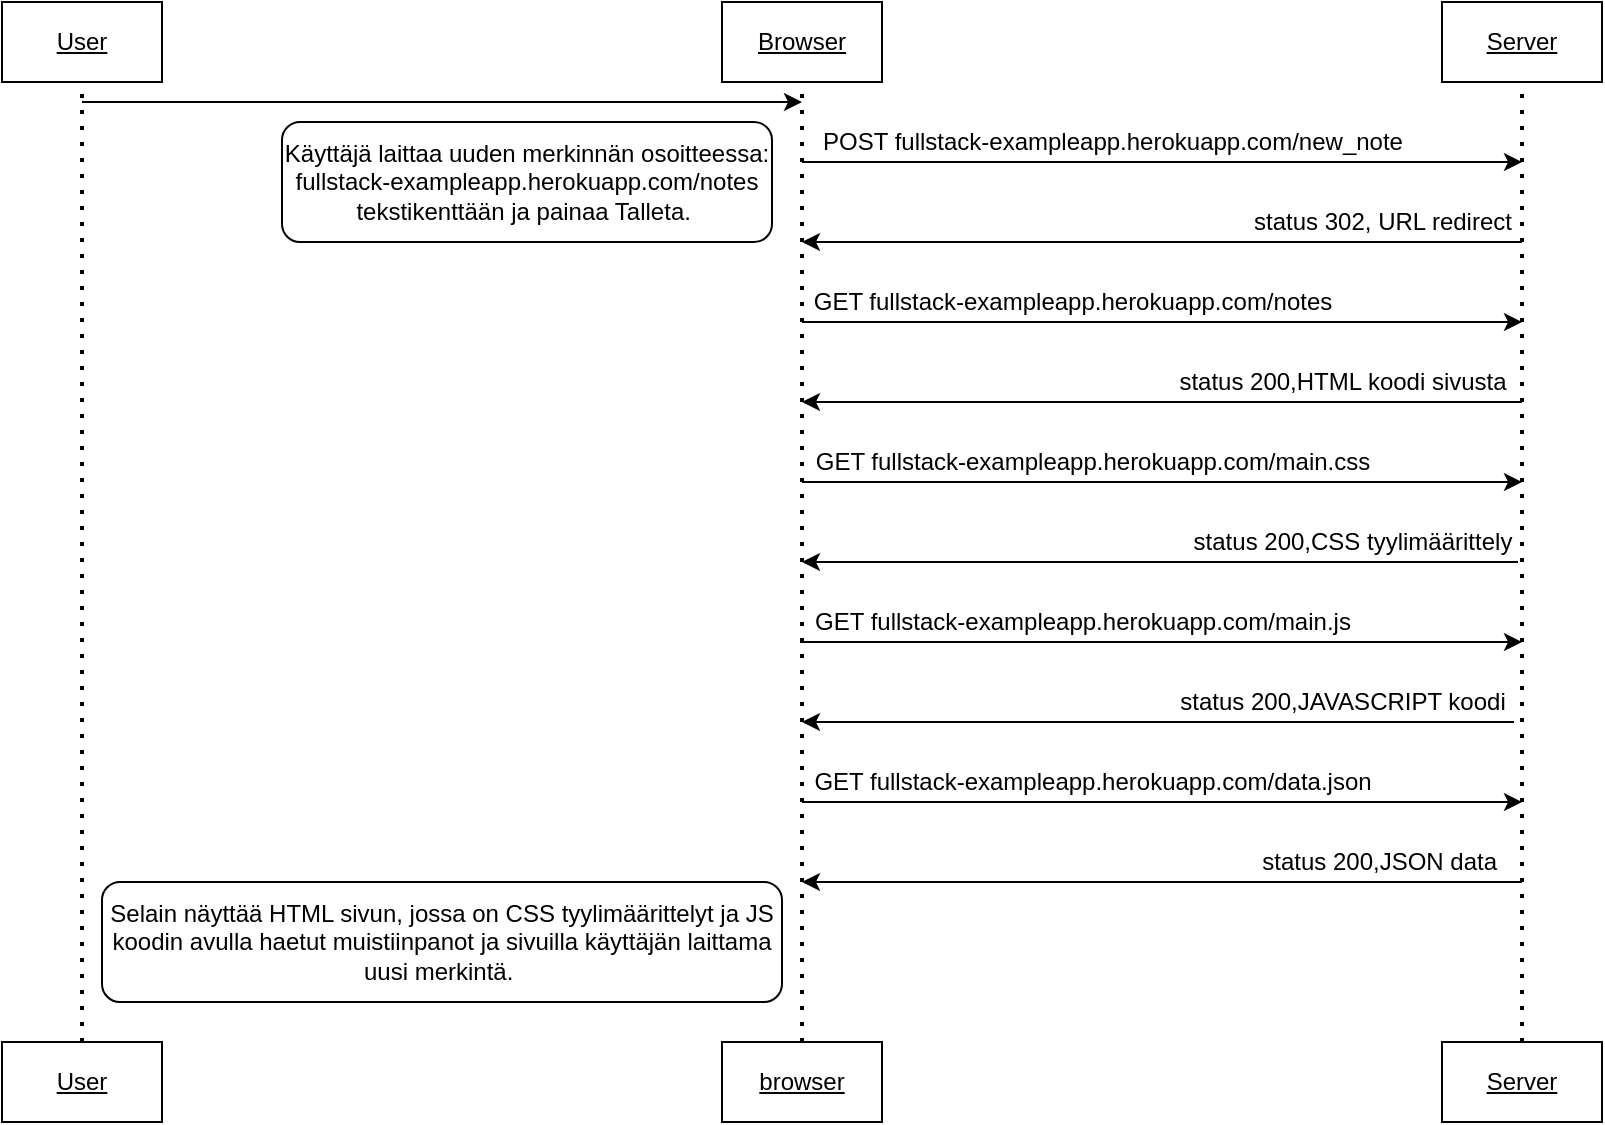 <mxfile version="13.7.3" type="device"><diagram id="-N1jwQIxOoSoW8Y0FPxZ" name="Page-1"><mxGraphModel dx="1086" dy="577" grid="1" gridSize="10" guides="1" tooltips="1" connect="1" arrows="1" fold="1" page="1" pageScale="1" pageWidth="850" pageHeight="1100" math="0" shadow="0"><root><mxCell id="0"/><mxCell id="1" parent="0"/><mxCell id="JSX2kLnaL7vbXi6F4MDq-1" value="&lt;u&gt;User&lt;/u&gt;" style="rounded=0;whiteSpace=wrap;html=1;" parent="1" vertex="1"><mxGeometry x="40" width="80" height="40" as="geometry"/></mxCell><mxCell id="JSX2kLnaL7vbXi6F4MDq-2" value="&lt;u&gt;User&lt;/u&gt;" style="rounded=0;whiteSpace=wrap;html=1;" parent="1" vertex="1"><mxGeometry x="40" y="520" width="80" height="40" as="geometry"/></mxCell><mxCell id="JSX2kLnaL7vbXi6F4MDq-3" value="&lt;u&gt;Server&lt;/u&gt;" style="rounded=0;whiteSpace=wrap;html=1;" parent="1" vertex="1"><mxGeometry x="760" width="80" height="40" as="geometry"/></mxCell><mxCell id="JSX2kLnaL7vbXi6F4MDq-5" value="&lt;u&gt;Browser&lt;/u&gt;" style="rounded=0;whiteSpace=wrap;html=1;" parent="1" vertex="1"><mxGeometry x="400" width="80" height="40" as="geometry"/></mxCell><mxCell id="JSX2kLnaL7vbXi6F4MDq-6" value="&lt;u&gt;browser&lt;/u&gt;" style="rounded=0;whiteSpace=wrap;html=1;" parent="1" vertex="1"><mxGeometry x="400" y="520" width="80" height="40" as="geometry"/></mxCell><mxCell id="JSX2kLnaL7vbXi6F4MDq-8" value="&lt;u&gt;Server&lt;/u&gt;" style="rounded=0;whiteSpace=wrap;html=1;" parent="1" vertex="1"><mxGeometry x="760" y="520" width="80" height="40" as="geometry"/></mxCell><mxCell id="JSX2kLnaL7vbXi6F4MDq-9" value="" style="endArrow=none;dashed=1;html=1;dashPattern=1 3;strokeWidth=2;entryX=0.5;entryY=1;entryDx=0;entryDy=0;exitX=0.5;exitY=0;exitDx=0;exitDy=0;" parent="1" source="JSX2kLnaL7vbXi6F4MDq-6" target="JSX2kLnaL7vbXi6F4MDq-5" edge="1"><mxGeometry width="50" height="50" relative="1" as="geometry"><mxPoint x="400" y="320" as="sourcePoint"/><mxPoint x="450" y="270" as="targetPoint"/></mxGeometry></mxCell><mxCell id="JSX2kLnaL7vbXi6F4MDq-10" value="" style="endArrow=none;dashed=1;html=1;dashPattern=1 3;strokeWidth=2;exitX=0.5;exitY=0;exitDx=0;exitDy=0;entryX=0.5;entryY=1;entryDx=0;entryDy=0;" parent="1" source="JSX2kLnaL7vbXi6F4MDq-2" target="JSX2kLnaL7vbXi6F4MDq-1" edge="1"><mxGeometry width="50" height="50" relative="1" as="geometry"><mxPoint x="400" y="320" as="sourcePoint"/><mxPoint x="450" y="270" as="targetPoint"/></mxGeometry></mxCell><mxCell id="JSX2kLnaL7vbXi6F4MDq-11" value="" style="endArrow=none;dashed=1;html=1;dashPattern=1 3;strokeWidth=2;entryX=0.5;entryY=1;entryDx=0;entryDy=0;exitX=0.5;exitY=0;exitDx=0;exitDy=0;" parent="1" source="JSX2kLnaL7vbXi6F4MDq-8" target="JSX2kLnaL7vbXi6F4MDq-3" edge="1"><mxGeometry width="50" height="50" relative="1" as="geometry"><mxPoint x="800" y="478" as="sourcePoint"/><mxPoint x="450" y="270" as="targetPoint"/></mxGeometry></mxCell><mxCell id="JSX2kLnaL7vbXi6F4MDq-12" value="" style="endArrow=classic;html=1;" parent="1" edge="1"><mxGeometry width="50" height="50" relative="1" as="geometry"><mxPoint x="80" y="50" as="sourcePoint"/><mxPoint x="440" y="50" as="targetPoint"/></mxGeometry></mxCell><mxCell id="JSX2kLnaL7vbXi6F4MDq-13" value="Käyttäjä laittaa uuden merkinnän osoitteessa: fullstack-exampleapp.herokuapp.com/notes tekstikenttään ja painaa Talleta.&amp;nbsp;" style="rounded=1;whiteSpace=wrap;html=1;" parent="1" vertex="1"><mxGeometry x="180" y="60" width="245" height="60" as="geometry"/></mxCell><mxCell id="JSX2kLnaL7vbXi6F4MDq-14" value="" style="endArrow=classic;html=1;" parent="1" edge="1"><mxGeometry width="50" height="50" relative="1" as="geometry"><mxPoint x="798" y="280" as="sourcePoint"/><mxPoint x="440" y="280" as="targetPoint"/></mxGeometry></mxCell><mxCell id="JSX2kLnaL7vbXi6F4MDq-15" value="" style="endArrow=classic;html=1;" parent="1" edge="1"><mxGeometry width="50" height="50" relative="1" as="geometry"><mxPoint x="440" y="80" as="sourcePoint"/><mxPoint x="800" y="80" as="targetPoint"/></mxGeometry></mxCell><mxCell id="JSX2kLnaL7vbXi6F4MDq-16" value="" style="endArrow=classic;html=1;" parent="1" edge="1"><mxGeometry width="50" height="50" relative="1" as="geometry"><mxPoint x="796" y="360" as="sourcePoint"/><mxPoint x="440" y="360" as="targetPoint"/></mxGeometry></mxCell><mxCell id="JSX2kLnaL7vbXi6F4MDq-17" value="" style="endArrow=classic;html=1;" parent="1" edge="1"><mxGeometry width="50" height="50" relative="1" as="geometry"><mxPoint x="439" y="320" as="sourcePoint"/><mxPoint x="800" y="320" as="targetPoint"/></mxGeometry></mxCell><mxCell id="JSX2kLnaL7vbXi6F4MDq-18" value="" style="endArrow=classic;html=1;" parent="1" edge="1"><mxGeometry width="50" height="50" relative="1" as="geometry"><mxPoint x="440" y="400" as="sourcePoint"/><mxPoint x="800" y="400" as="targetPoint"/></mxGeometry></mxCell><mxCell id="JSX2kLnaL7vbXi6F4MDq-19" value="" style="endArrow=classic;html=1;" parent="1" edge="1"><mxGeometry width="50" height="50" relative="1" as="geometry"><mxPoint x="800" y="440" as="sourcePoint"/><mxPoint x="440" y="440" as="targetPoint"/></mxGeometry></mxCell><mxCell id="JSX2kLnaL7vbXi6F4MDq-20" value="" style="endArrow=classic;html=1;" parent="1" edge="1"><mxGeometry width="50" height="50" relative="1" as="geometry"><mxPoint x="800" y="200" as="sourcePoint"/><mxPoint x="440" y="200" as="targetPoint"/></mxGeometry></mxCell><mxCell id="JSX2kLnaL7vbXi6F4MDq-21" value="" style="endArrow=classic;html=1;" parent="1" edge="1"><mxGeometry width="50" height="50" relative="1" as="geometry"><mxPoint x="440" y="240" as="sourcePoint"/><mxPoint x="800" y="240" as="targetPoint"/></mxGeometry></mxCell><mxCell id="JSX2kLnaL7vbXi6F4MDq-22" value="POST fullstack-exampleapp.herokuapp.com/new_note" style="text;html=1;align=center;verticalAlign=middle;resizable=0;points=[];autosize=1;" parent="1" vertex="1"><mxGeometry x="440" y="60" width="310" height="20" as="geometry"/></mxCell><mxCell id="JSX2kLnaL7vbXi6F4MDq-23" value="status 200,HTML koodi sivusta" style="text;html=1;align=center;verticalAlign=middle;resizable=0;points=[];autosize=1;" parent="1" vertex="1"><mxGeometry x="620" y="180" width="180" height="20" as="geometry"/></mxCell><mxCell id="JSX2kLnaL7vbXi6F4MDq-26" value="GET fullstack-exampleapp.herokuapp.com/main.js" style="text;html=1;align=center;verticalAlign=middle;resizable=0;points=[];autosize=1;" parent="1" vertex="1"><mxGeometry x="440" y="300" width="280" height="20" as="geometry"/></mxCell><mxCell id="JSX2kLnaL7vbXi6F4MDq-27" value="GET fullstack-exampleapp.herokuapp.com/main.css" style="text;html=1;align=center;verticalAlign=middle;resizable=0;points=[];autosize=1;" parent="1" vertex="1"><mxGeometry x="440" y="220" width="290" height="20" as="geometry"/></mxCell><mxCell id="JSX2kLnaL7vbXi6F4MDq-28" value="GET fullstack-exampleapp.herokuapp.com/data.json" style="text;html=1;align=center;verticalAlign=middle;resizable=0;points=[];autosize=1;" parent="1" vertex="1"><mxGeometry x="440" y="380" width="290" height="20" as="geometry"/></mxCell><mxCell id="JSX2kLnaL7vbXi6F4MDq-29" value="status 200,CSS tyylimäärittely" style="text;html=1;align=center;verticalAlign=middle;resizable=0;points=[];autosize=1;" parent="1" vertex="1"><mxGeometry x="630" y="260" width="170" height="20" as="geometry"/></mxCell><mxCell id="JSX2kLnaL7vbXi6F4MDq-30" value="status 200,JAVASCRIPT koodi" style="text;html=1;align=center;verticalAlign=middle;resizable=0;points=[];autosize=1;" parent="1" vertex="1"><mxGeometry x="620" y="340" width="180" height="20" as="geometry"/></mxCell><mxCell id="JSX2kLnaL7vbXi6F4MDq-31" value="status 200,JSON data&amp;nbsp;" style="text;html=1;align=center;verticalAlign=middle;resizable=0;points=[];autosize=1;" parent="1" vertex="1"><mxGeometry x="660" y="420" width="140" height="20" as="geometry"/></mxCell><mxCell id="JSX2kLnaL7vbXi6F4MDq-34" value="Selain näyttää HTML sivun, jossa on CSS tyylimäärittelyt ja JS koodin avulla haetut muistiinpanot ja sivuilla käyttäjän laittama uusi merkintä.&amp;nbsp;" style="rounded=1;whiteSpace=wrap;html=1;" parent="1" vertex="1"><mxGeometry x="90" y="440" width="340" height="60" as="geometry"/></mxCell><mxCell id="JSX2kLnaL7vbXi6F4MDq-37" value="" style="endArrow=classic;html=1;" parent="1" edge="1"><mxGeometry width="50" height="50" relative="1" as="geometry"><mxPoint x="800" y="120" as="sourcePoint"/><mxPoint x="440" y="120" as="targetPoint"/></mxGeometry></mxCell><mxCell id="JSX2kLnaL7vbXi6F4MDq-38" value="" style="endArrow=classic;html=1;" parent="1" edge="1"><mxGeometry width="50" height="50" relative="1" as="geometry"><mxPoint x="440" y="160" as="sourcePoint"/><mxPoint x="800" y="160" as="targetPoint"/></mxGeometry></mxCell><mxCell id="JSX2kLnaL7vbXi6F4MDq-39" value="status 302, URL redirect" style="text;html=1;align=center;verticalAlign=middle;resizable=0;points=[];autosize=1;" parent="1" vertex="1"><mxGeometry x="660" y="100" width="140" height="20" as="geometry"/></mxCell><mxCell id="JSX2kLnaL7vbXi6F4MDq-41" value="GET fullstack-exampleapp.herokuapp.com/notes" style="text;html=1;align=center;verticalAlign=middle;resizable=0;points=[];autosize=1;" parent="1" vertex="1"><mxGeometry x="440" y="140" width="270" height="20" as="geometry"/></mxCell><mxCell id="JSX2kLnaL7vbXi6F4MDq-42" value="" style="endArrow=classic;html=1;" parent="1" target="JSX2kLnaL7vbXi6F4MDq-41" edge="1"><mxGeometry width="50" height="50" relative="1" as="geometry"><mxPoint x="440" y="160" as="sourcePoint"/><mxPoint x="800" y="160" as="targetPoint"/></mxGeometry></mxCell></root></mxGraphModel></diagram></mxfile>